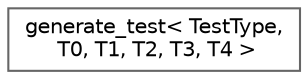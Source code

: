 digraph "类继承关系图"
{
 // LATEX_PDF_SIZE
  bgcolor="transparent";
  edge [fontname=Helvetica,fontsize=10,labelfontname=Helvetica,labelfontsize=10];
  node [fontname=Helvetica,fontsize=10,shape=box,height=0.2,width=0.4];
  rankdir="LR";
  Node0 [id="Node000000",label="generate_test\< TestType,\l T0, T1, T2, T3, T4 \>",height=0.2,width=0.4,color="grey40", fillcolor="white", style="filled",URL="$classgenerate__test_3_01_test_type_00_01_t0_00_01_t1_00_01_t2_00_01_t3_00_01_t4_01_4.html",tooltip=" "];
}
